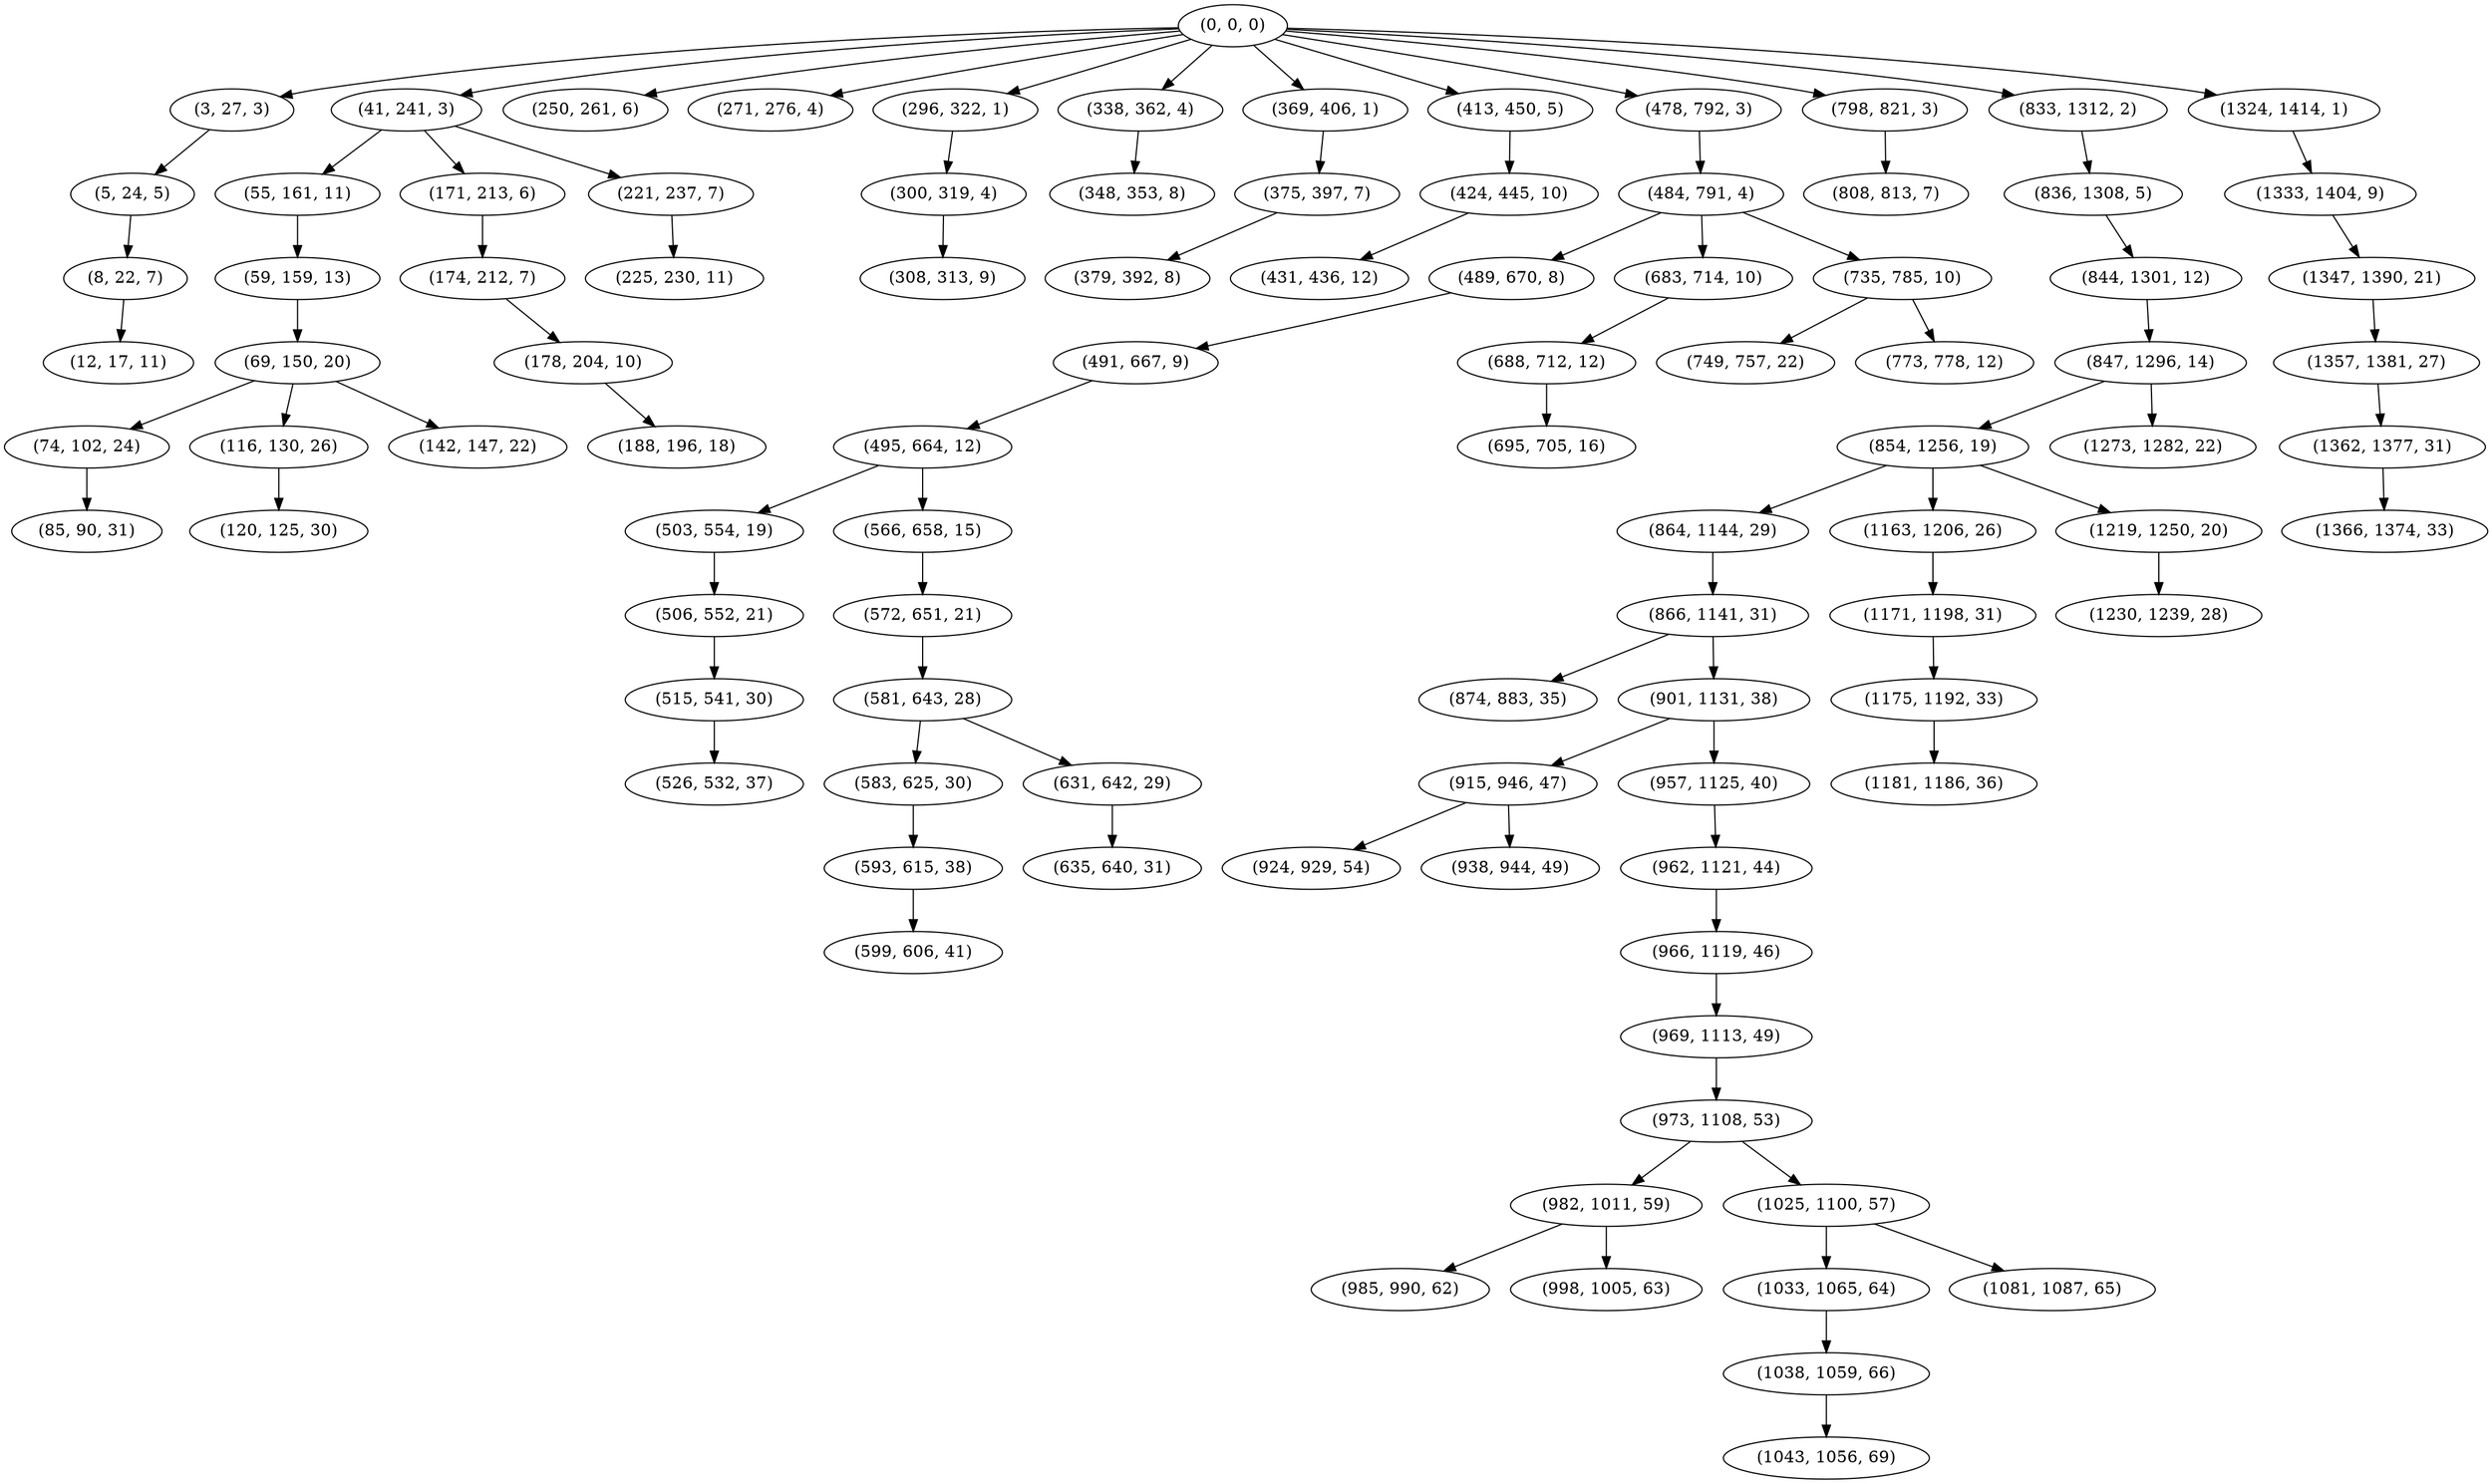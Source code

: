 digraph tree {
    "(0, 0, 0)";
    "(3, 27, 3)";
    "(5, 24, 5)";
    "(8, 22, 7)";
    "(12, 17, 11)";
    "(41, 241, 3)";
    "(55, 161, 11)";
    "(59, 159, 13)";
    "(69, 150, 20)";
    "(74, 102, 24)";
    "(85, 90, 31)";
    "(116, 130, 26)";
    "(120, 125, 30)";
    "(142, 147, 22)";
    "(171, 213, 6)";
    "(174, 212, 7)";
    "(178, 204, 10)";
    "(188, 196, 18)";
    "(221, 237, 7)";
    "(225, 230, 11)";
    "(250, 261, 6)";
    "(271, 276, 4)";
    "(296, 322, 1)";
    "(300, 319, 4)";
    "(308, 313, 9)";
    "(338, 362, 4)";
    "(348, 353, 8)";
    "(369, 406, 1)";
    "(375, 397, 7)";
    "(379, 392, 8)";
    "(413, 450, 5)";
    "(424, 445, 10)";
    "(431, 436, 12)";
    "(478, 792, 3)";
    "(484, 791, 4)";
    "(489, 670, 8)";
    "(491, 667, 9)";
    "(495, 664, 12)";
    "(503, 554, 19)";
    "(506, 552, 21)";
    "(515, 541, 30)";
    "(526, 532, 37)";
    "(566, 658, 15)";
    "(572, 651, 21)";
    "(581, 643, 28)";
    "(583, 625, 30)";
    "(593, 615, 38)";
    "(599, 606, 41)";
    "(631, 642, 29)";
    "(635, 640, 31)";
    "(683, 714, 10)";
    "(688, 712, 12)";
    "(695, 705, 16)";
    "(735, 785, 10)";
    "(749, 757, 22)";
    "(773, 778, 12)";
    "(798, 821, 3)";
    "(808, 813, 7)";
    "(833, 1312, 2)";
    "(836, 1308, 5)";
    "(844, 1301, 12)";
    "(847, 1296, 14)";
    "(854, 1256, 19)";
    "(864, 1144, 29)";
    "(866, 1141, 31)";
    "(874, 883, 35)";
    "(901, 1131, 38)";
    "(915, 946, 47)";
    "(924, 929, 54)";
    "(938, 944, 49)";
    "(957, 1125, 40)";
    "(962, 1121, 44)";
    "(966, 1119, 46)";
    "(969, 1113, 49)";
    "(973, 1108, 53)";
    "(982, 1011, 59)";
    "(985, 990, 62)";
    "(998, 1005, 63)";
    "(1025, 1100, 57)";
    "(1033, 1065, 64)";
    "(1038, 1059, 66)";
    "(1043, 1056, 69)";
    "(1081, 1087, 65)";
    "(1163, 1206, 26)";
    "(1171, 1198, 31)";
    "(1175, 1192, 33)";
    "(1181, 1186, 36)";
    "(1219, 1250, 20)";
    "(1230, 1239, 28)";
    "(1273, 1282, 22)";
    "(1324, 1414, 1)";
    "(1333, 1404, 9)";
    "(1347, 1390, 21)";
    "(1357, 1381, 27)";
    "(1362, 1377, 31)";
    "(1366, 1374, 33)";
    "(0, 0, 0)" -> "(3, 27, 3)";
    "(0, 0, 0)" -> "(41, 241, 3)";
    "(0, 0, 0)" -> "(250, 261, 6)";
    "(0, 0, 0)" -> "(271, 276, 4)";
    "(0, 0, 0)" -> "(296, 322, 1)";
    "(0, 0, 0)" -> "(338, 362, 4)";
    "(0, 0, 0)" -> "(369, 406, 1)";
    "(0, 0, 0)" -> "(413, 450, 5)";
    "(0, 0, 0)" -> "(478, 792, 3)";
    "(0, 0, 0)" -> "(798, 821, 3)";
    "(0, 0, 0)" -> "(833, 1312, 2)";
    "(0, 0, 0)" -> "(1324, 1414, 1)";
    "(3, 27, 3)" -> "(5, 24, 5)";
    "(5, 24, 5)" -> "(8, 22, 7)";
    "(8, 22, 7)" -> "(12, 17, 11)";
    "(41, 241, 3)" -> "(55, 161, 11)";
    "(41, 241, 3)" -> "(171, 213, 6)";
    "(41, 241, 3)" -> "(221, 237, 7)";
    "(55, 161, 11)" -> "(59, 159, 13)";
    "(59, 159, 13)" -> "(69, 150, 20)";
    "(69, 150, 20)" -> "(74, 102, 24)";
    "(69, 150, 20)" -> "(116, 130, 26)";
    "(69, 150, 20)" -> "(142, 147, 22)";
    "(74, 102, 24)" -> "(85, 90, 31)";
    "(116, 130, 26)" -> "(120, 125, 30)";
    "(171, 213, 6)" -> "(174, 212, 7)";
    "(174, 212, 7)" -> "(178, 204, 10)";
    "(178, 204, 10)" -> "(188, 196, 18)";
    "(221, 237, 7)" -> "(225, 230, 11)";
    "(296, 322, 1)" -> "(300, 319, 4)";
    "(300, 319, 4)" -> "(308, 313, 9)";
    "(338, 362, 4)" -> "(348, 353, 8)";
    "(369, 406, 1)" -> "(375, 397, 7)";
    "(375, 397, 7)" -> "(379, 392, 8)";
    "(413, 450, 5)" -> "(424, 445, 10)";
    "(424, 445, 10)" -> "(431, 436, 12)";
    "(478, 792, 3)" -> "(484, 791, 4)";
    "(484, 791, 4)" -> "(489, 670, 8)";
    "(484, 791, 4)" -> "(683, 714, 10)";
    "(484, 791, 4)" -> "(735, 785, 10)";
    "(489, 670, 8)" -> "(491, 667, 9)";
    "(491, 667, 9)" -> "(495, 664, 12)";
    "(495, 664, 12)" -> "(503, 554, 19)";
    "(495, 664, 12)" -> "(566, 658, 15)";
    "(503, 554, 19)" -> "(506, 552, 21)";
    "(506, 552, 21)" -> "(515, 541, 30)";
    "(515, 541, 30)" -> "(526, 532, 37)";
    "(566, 658, 15)" -> "(572, 651, 21)";
    "(572, 651, 21)" -> "(581, 643, 28)";
    "(581, 643, 28)" -> "(583, 625, 30)";
    "(581, 643, 28)" -> "(631, 642, 29)";
    "(583, 625, 30)" -> "(593, 615, 38)";
    "(593, 615, 38)" -> "(599, 606, 41)";
    "(631, 642, 29)" -> "(635, 640, 31)";
    "(683, 714, 10)" -> "(688, 712, 12)";
    "(688, 712, 12)" -> "(695, 705, 16)";
    "(735, 785, 10)" -> "(749, 757, 22)";
    "(735, 785, 10)" -> "(773, 778, 12)";
    "(798, 821, 3)" -> "(808, 813, 7)";
    "(833, 1312, 2)" -> "(836, 1308, 5)";
    "(836, 1308, 5)" -> "(844, 1301, 12)";
    "(844, 1301, 12)" -> "(847, 1296, 14)";
    "(847, 1296, 14)" -> "(854, 1256, 19)";
    "(847, 1296, 14)" -> "(1273, 1282, 22)";
    "(854, 1256, 19)" -> "(864, 1144, 29)";
    "(854, 1256, 19)" -> "(1163, 1206, 26)";
    "(854, 1256, 19)" -> "(1219, 1250, 20)";
    "(864, 1144, 29)" -> "(866, 1141, 31)";
    "(866, 1141, 31)" -> "(874, 883, 35)";
    "(866, 1141, 31)" -> "(901, 1131, 38)";
    "(901, 1131, 38)" -> "(915, 946, 47)";
    "(901, 1131, 38)" -> "(957, 1125, 40)";
    "(915, 946, 47)" -> "(924, 929, 54)";
    "(915, 946, 47)" -> "(938, 944, 49)";
    "(957, 1125, 40)" -> "(962, 1121, 44)";
    "(962, 1121, 44)" -> "(966, 1119, 46)";
    "(966, 1119, 46)" -> "(969, 1113, 49)";
    "(969, 1113, 49)" -> "(973, 1108, 53)";
    "(973, 1108, 53)" -> "(982, 1011, 59)";
    "(973, 1108, 53)" -> "(1025, 1100, 57)";
    "(982, 1011, 59)" -> "(985, 990, 62)";
    "(982, 1011, 59)" -> "(998, 1005, 63)";
    "(1025, 1100, 57)" -> "(1033, 1065, 64)";
    "(1025, 1100, 57)" -> "(1081, 1087, 65)";
    "(1033, 1065, 64)" -> "(1038, 1059, 66)";
    "(1038, 1059, 66)" -> "(1043, 1056, 69)";
    "(1163, 1206, 26)" -> "(1171, 1198, 31)";
    "(1171, 1198, 31)" -> "(1175, 1192, 33)";
    "(1175, 1192, 33)" -> "(1181, 1186, 36)";
    "(1219, 1250, 20)" -> "(1230, 1239, 28)";
    "(1324, 1414, 1)" -> "(1333, 1404, 9)";
    "(1333, 1404, 9)" -> "(1347, 1390, 21)";
    "(1347, 1390, 21)" -> "(1357, 1381, 27)";
    "(1357, 1381, 27)" -> "(1362, 1377, 31)";
    "(1362, 1377, 31)" -> "(1366, 1374, 33)";
}
